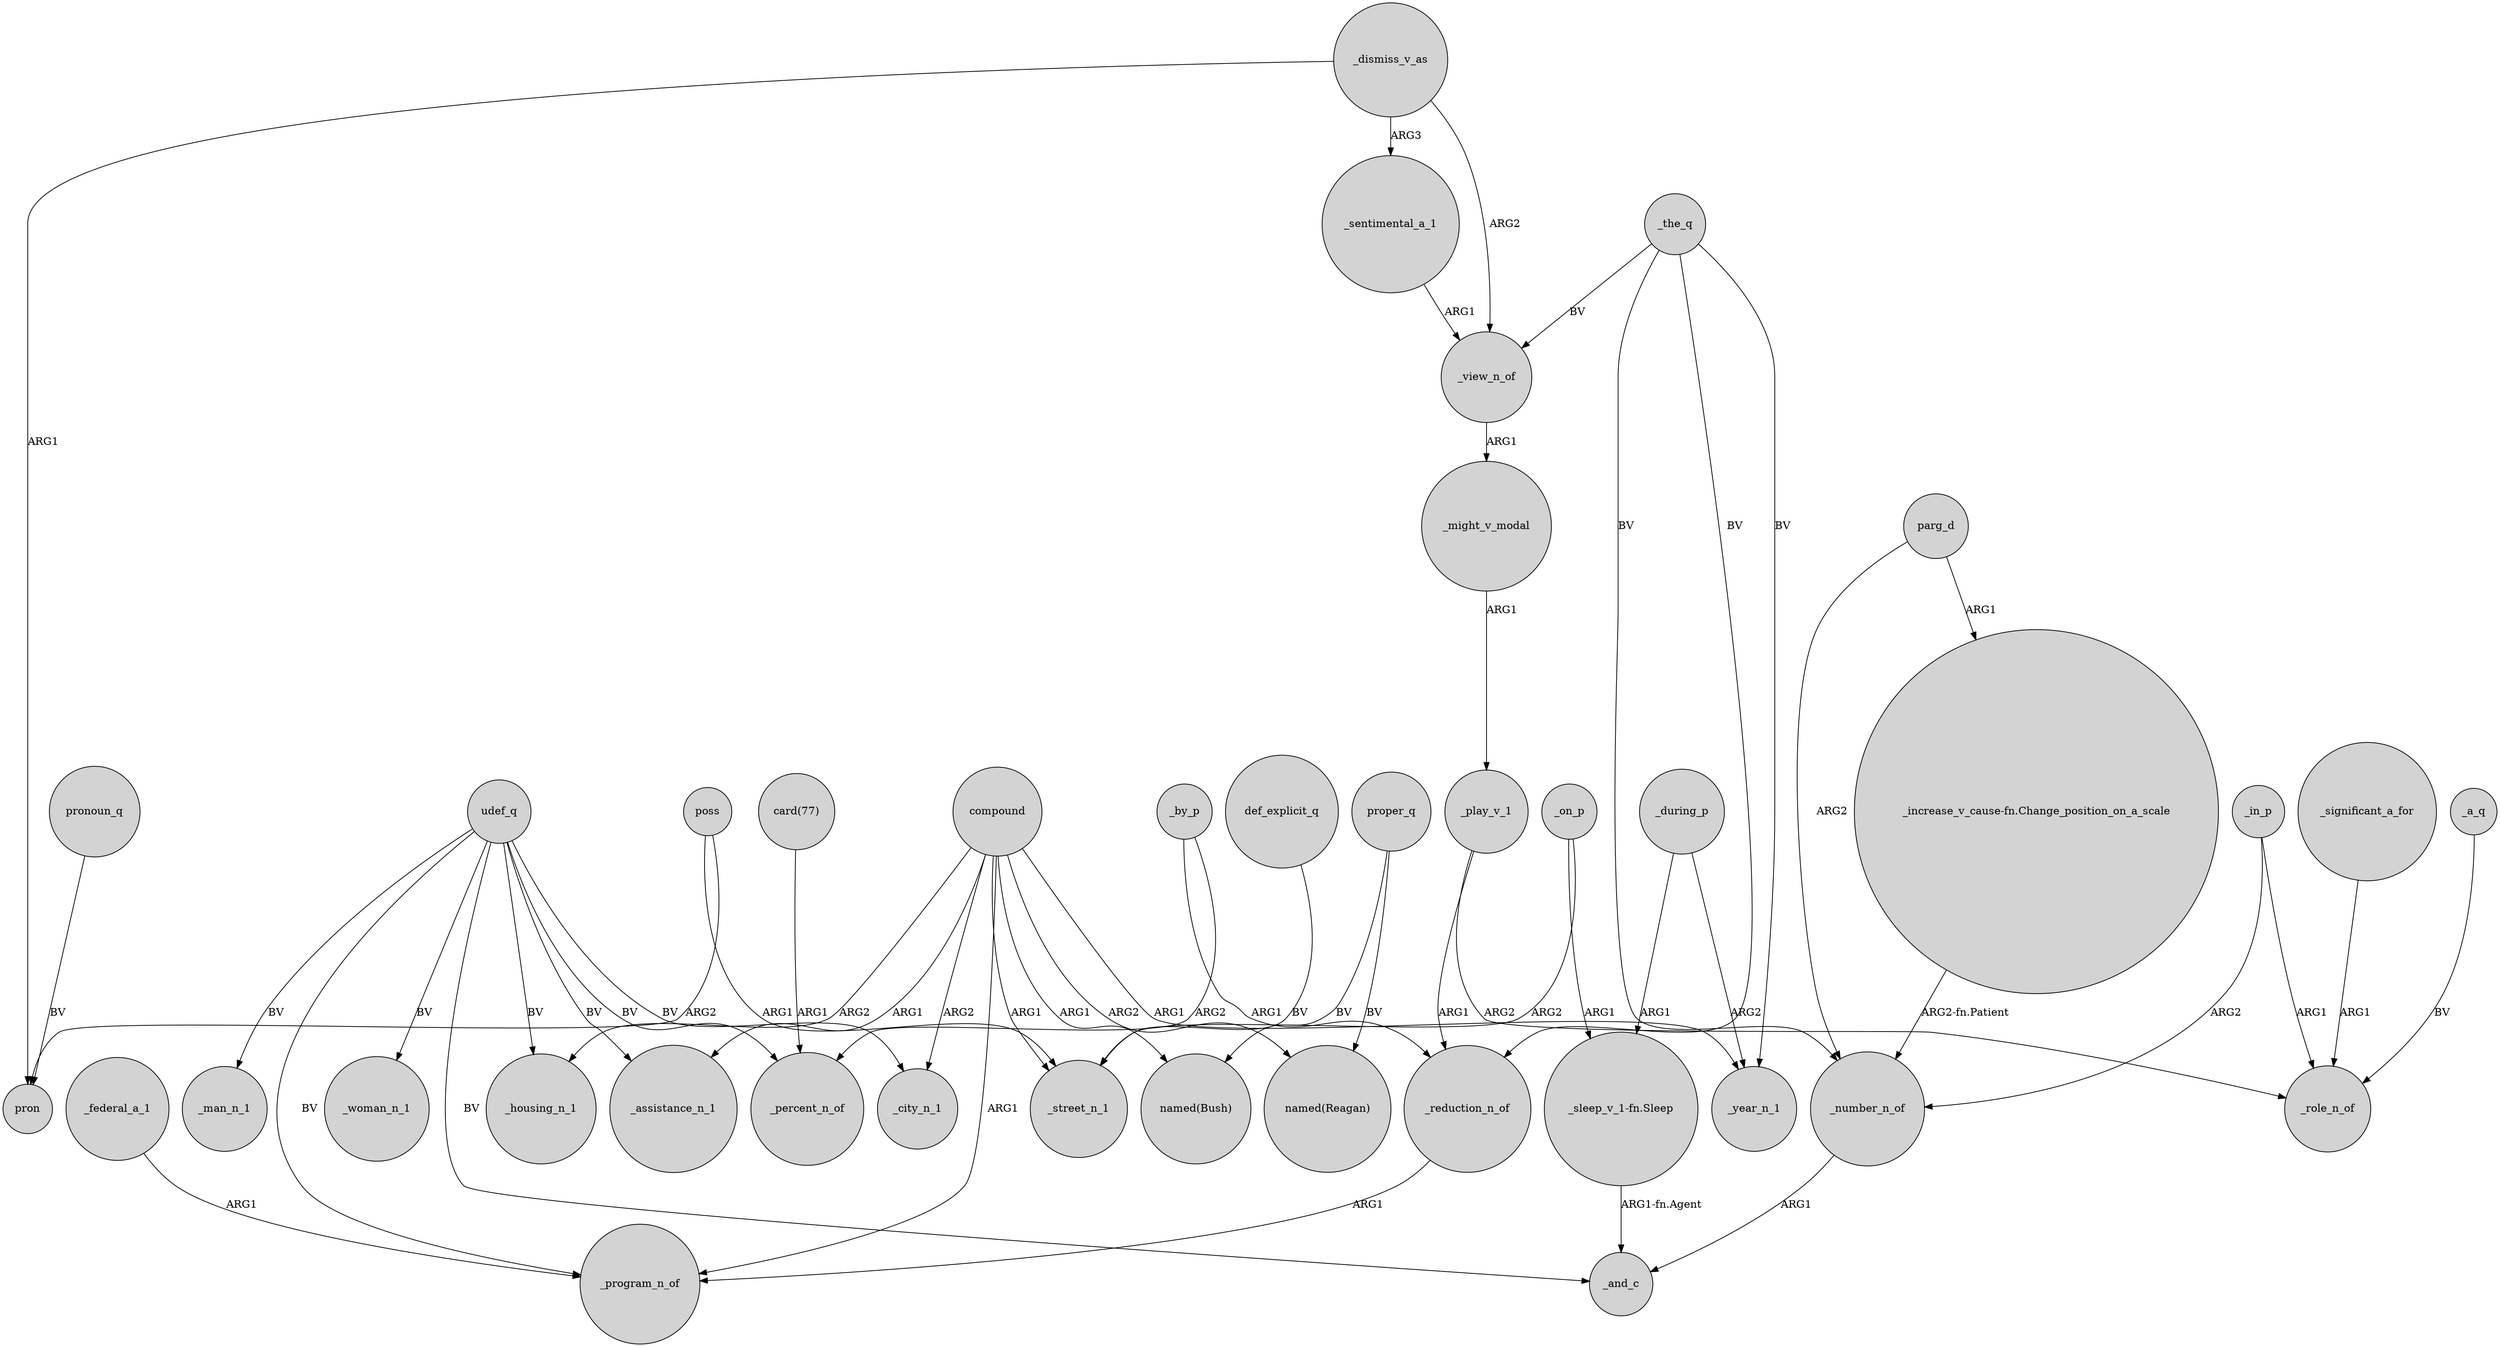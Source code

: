 digraph {
	node [shape=circle style=filled]
	_play_v_1 -> _reduction_n_of [label=ARG1]
	poss -> _street_n_1 [label=ARG1]
	poss -> pron [label=ARG2]
	udef_q -> _woman_n_1 [label=BV]
	_on_p -> _street_n_1 [label=ARG2]
	_a_q -> _role_n_of [label=BV]
	_dismiss_v_as -> _sentimental_a_1 [label=ARG3]
	udef_q -> _housing_n_1 [label=BV]
	_dismiss_v_as -> _view_n_of [label=ARG2]
	_the_q -> _number_n_of [label=BV]
	udef_q -> _program_n_of [label=BV]
	compound -> _assistance_n_1 [label=ARG1]
	compound -> _city_n_1 [label=ARG2]
	_view_n_of -> _might_v_modal [label=ARG1]
	_by_p -> _reduction_n_of [label=ARG1]
	compound -> _street_n_1 [label=ARG1]
	_during_p -> "_sleep_v_1-fn.Sleep" [label=ARG1]
	parg_d -> "_increase_v_cause-fn.Change_position_on_a_scale" [label=ARG1]
	_by_p -> _percent_n_of [label=ARG2]
	_on_p -> "_sleep_v_1-fn.Sleep" [label=ARG1]
	udef_q -> _city_n_1 [label=BV]
	def_explicit_q -> _street_n_1 [label=BV]
	_sentimental_a_1 -> _view_n_of [label=ARG1]
	pronoun_q -> pron [label=BV]
	_the_q -> _view_n_of [label=BV]
	udef_q -> _assistance_n_1 [label=BV]
	_during_p -> _year_n_1 [label=ARG2]
	_the_q -> _reduction_n_of [label=BV]
	"_sleep_v_1-fn.Sleep" -> _and_c [label="ARG1-fn.Agent"]
	_might_v_modal -> _play_v_1 [label=ARG1]
	_significant_a_for -> _role_n_of [label=ARG1]
	"card(77)" -> _percent_n_of [label=ARG1]
	_in_p -> _number_n_of [label=ARG2]
	proper_q -> "named(Bush)" [label=BV]
	_number_n_of -> _and_c [label=ARG1]
	_the_q -> _year_n_1 [label=BV]
	proper_q -> "named(Reagan)" [label=BV]
	compound -> "named(Reagan)" [label=ARG2]
	parg_d -> _number_n_of [label=ARG2]
	udef_q -> _man_n_1 [label=BV]
	compound -> _housing_n_1 [label=ARG2]
	compound -> _program_n_of [label=ARG1]
	_federal_a_1 -> _program_n_of [label=ARG1]
	"_increase_v_cause-fn.Change_position_on_a_scale" -> _number_n_of [label="ARG2-fn.Patient"]
	udef_q -> _percent_n_of [label=BV]
	_play_v_1 -> _role_n_of [label=ARG2]
	udef_q -> _and_c [label=BV]
	_in_p -> _role_n_of [label=ARG1]
	compound -> _year_n_1 [label=ARG1]
	_reduction_n_of -> _program_n_of [label=ARG1]
	_dismiss_v_as -> pron [label=ARG1]
	compound -> "named(Bush)" [label=ARG1]
}
